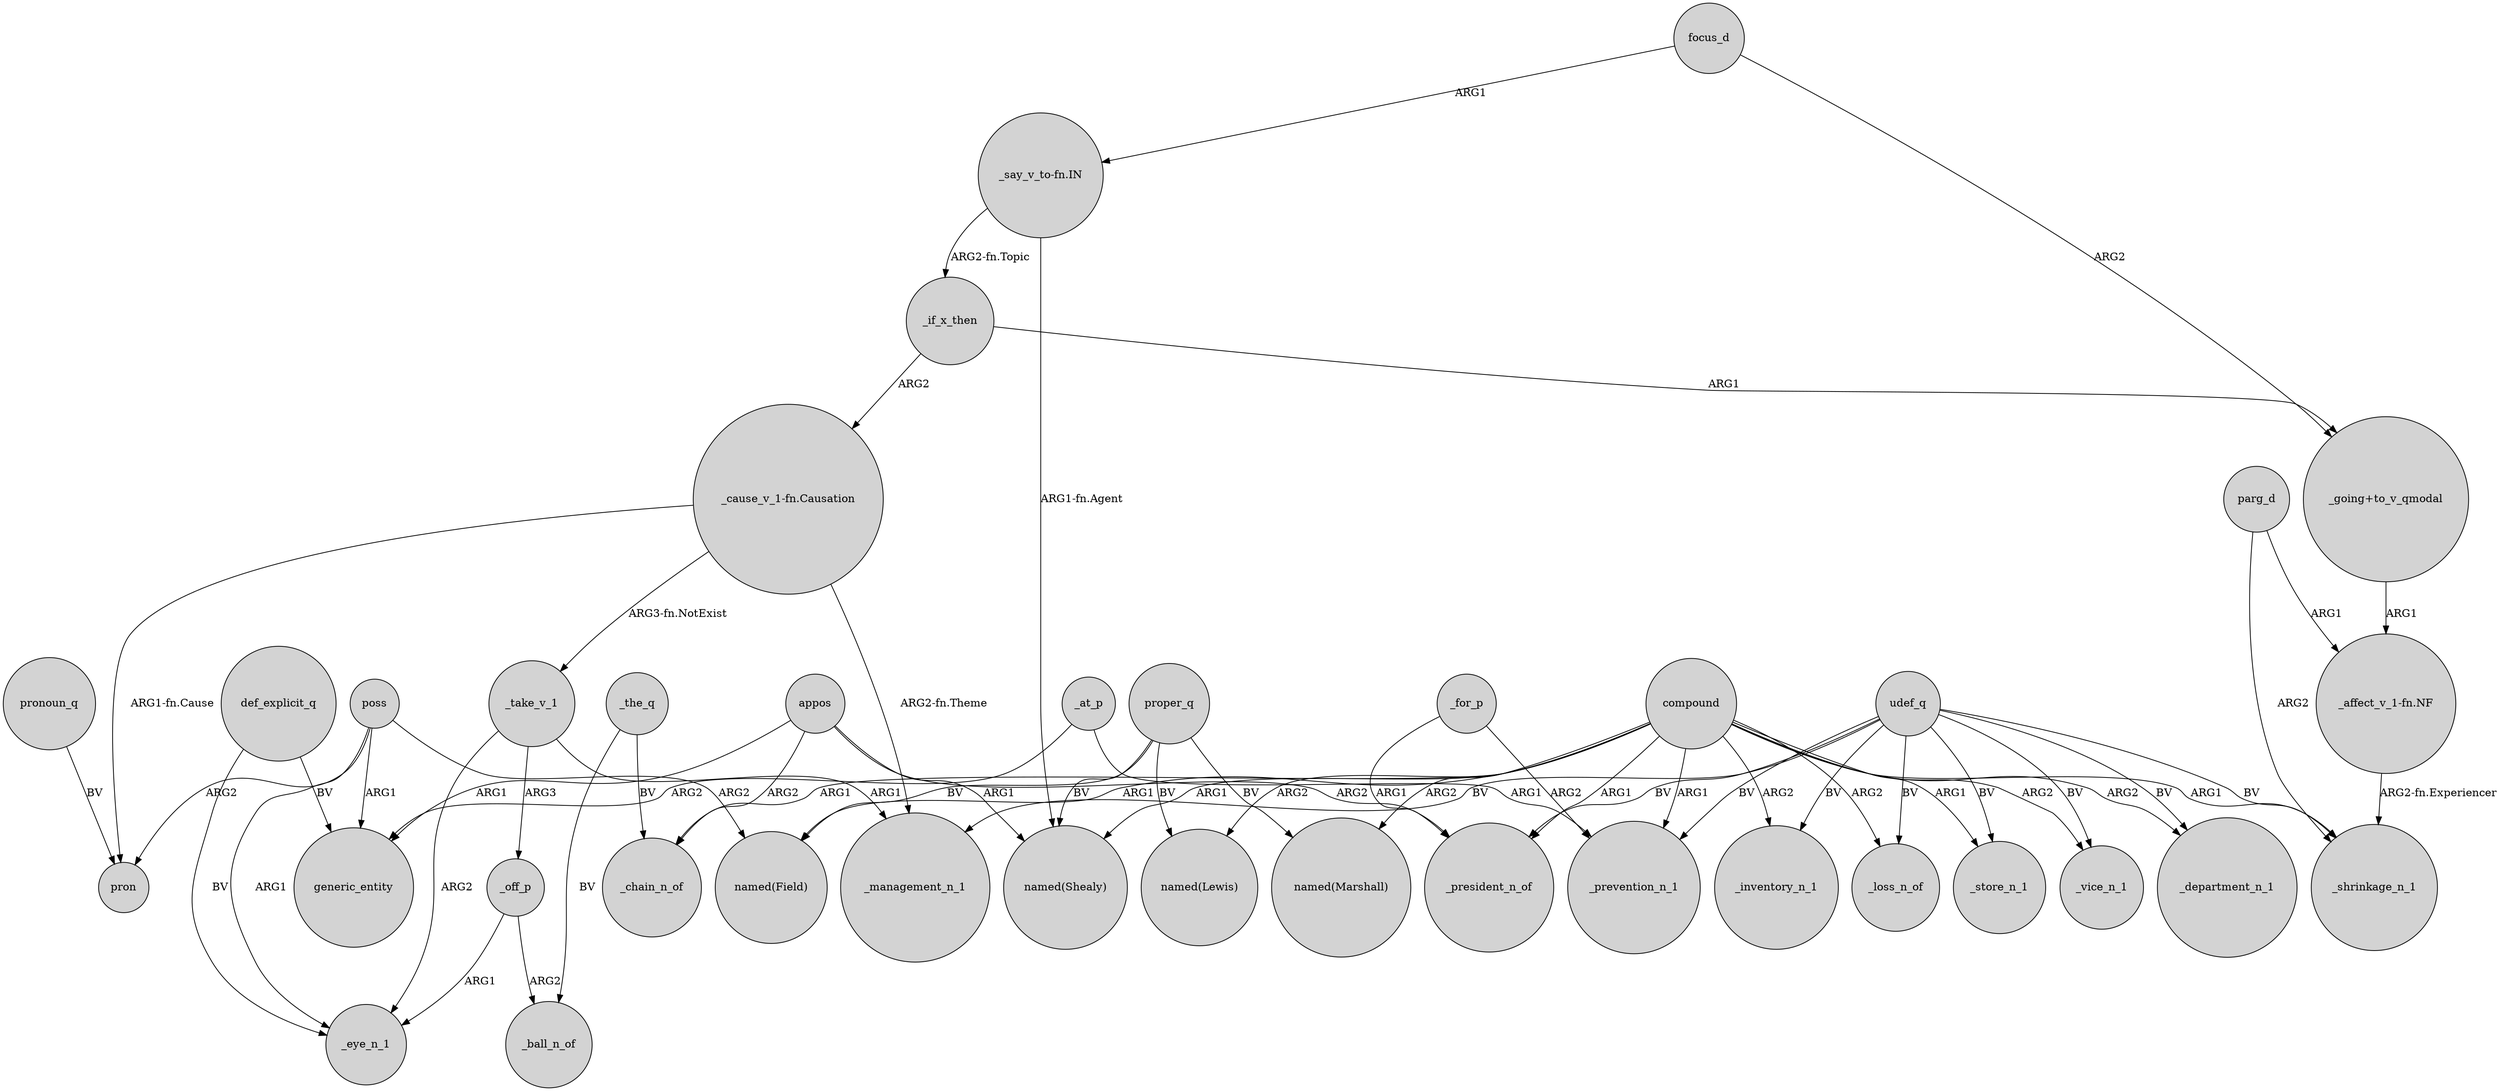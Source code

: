 digraph {
	node [shape=circle style=filled]
	_take_v_1 -> _management_n_1 [label=ARG1]
	_take_v_1 -> _eye_n_1 [label=ARG2]
	_off_p -> _eye_n_1 [label=ARG1]
	compound -> _vice_n_1 [label=ARG2]
	compound -> _prevention_n_1 [label=ARG1]
	udef_q -> _department_n_1 [label=BV]
	"_say_v_to-fn.IN" -> _if_x_then [label="ARG2-fn.Topic"]
	poss -> generic_entity [label=ARG1]
	compound -> "named(Field)" [label=ARG1]
	poss -> pron [label=ARG2]
	compound -> _store_n_1 [label=ARG1]
	proper_q -> "named(Lewis)" [label=BV]
	"_cause_v_1-fn.Causation" -> _management_n_1 [label="ARG2-fn.Theme"]
	_at_p -> generic_entity [label=ARG2]
	compound -> _chain_n_of [label=ARG1]
	def_explicit_q -> generic_entity [label=BV]
	compound -> _shrinkage_n_1 [label=ARG1]
	compound -> "named(Shealy)" [label=ARG1]
	_the_q -> _ball_n_of [label=BV]
	udef_q -> _shrinkage_n_1 [label=BV]
	compound -> _department_n_1 [label=ARG2]
	udef_q -> _management_n_1 [label=BV]
	poss -> "named(Field)" [label=ARG2]
	"_say_v_to-fn.IN" -> "named(Shealy)" [label="ARG1-fn.Agent"]
	compound -> "named(Marshall)" [label=ARG2]
	udef_q -> _vice_n_1 [label=BV]
	compound -> "named(Lewis)" [label=ARG2]
	compound -> _inventory_n_1 [label=ARG2]
	appos -> generic_entity [label=ARG1]
	appos -> _president_n_of [label=ARG2]
	pronoun_q -> pron [label=BV]
	_take_v_1 -> _off_p [label=ARG3]
	_at_p -> _prevention_n_1 [label=ARG1]
	proper_q -> "named(Field)" [label=BV]
	parg_d -> "_affect_v_1-fn.NF" [label=ARG1]
	compound -> _president_n_of [label=ARG1]
	udef_q -> _president_n_of [label=BV]
	_the_q -> _chain_n_of [label=BV]
	"_affect_v_1-fn.NF" -> _shrinkage_n_1 [label="ARG2-fn.Experiencer"]
	_off_p -> _ball_n_of [label=ARG2]
	"_cause_v_1-fn.Causation" -> pron [label="ARG1-fn.Cause"]
	compound -> _loss_n_of [label=ARG2]
	_if_x_then -> "_going+to_v_qmodal" [label=ARG1]
	udef_q -> _inventory_n_1 [label=BV]
	appos -> "named(Shealy)" [label=ARG1]
	"_going+to_v_qmodal" -> "_affect_v_1-fn.NF" [label=ARG1]
	parg_d -> _shrinkage_n_1 [label=ARG2]
	appos -> _chain_n_of [label=ARG2]
	def_explicit_q -> _eye_n_1 [label=BV]
	proper_q -> "named(Marshall)" [label=BV]
	_for_p -> _prevention_n_1 [label=ARG2]
	_for_p -> _president_n_of [label=ARG1]
	udef_q -> _prevention_n_1 [label=BV]
	focus_d -> "_going+to_v_qmodal" [label=ARG2]
	proper_q -> "named(Shealy)" [label=BV]
	_if_x_then -> "_cause_v_1-fn.Causation" [label=ARG2]
	poss -> _eye_n_1 [label=ARG1]
	udef_q -> _loss_n_of [label=BV]
	udef_q -> _store_n_1 [label=BV]
	focus_d -> "_say_v_to-fn.IN" [label=ARG1]
	"_cause_v_1-fn.Causation" -> _take_v_1 [label="ARG3-fn.NotExist"]
}
